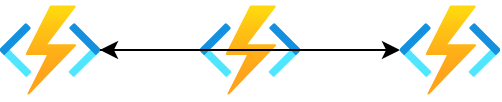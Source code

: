 <?xml version="1.0"?>
<mxfile>
    <diagram name="Azure Test Diagram" id="this-is-a-random-id">
        <mxGraphModel>
            <root>
                <mxCell id="0"/>
                <mxCell id="1" parent="0"/>
                <mxCell id="Funcion 1" style="image;aspect=fixed;html=1;points=[];align=center;fontSize=12;image=img/lib/azure2/compute/Function_Apps.svg;" parent="1" vertex="1">
                    <mxGeometry x="270" y="180" width="50" height="50" as="geometry"/>
                </mxCell>
                <mxCell id="gGgEx" style="image;aspect=fixed;html=1;points=[];align=center;fontSize=12;image=img/lib/azure2/compute/Function_Apps.svg;" parent="1" vertex="1">
                    <mxGeometry x="370" y="180" width="50" height="50" as="geometry"/>
                </mxCell>
                <mxCell id="AzureWebJobsStorage" style="image;aspect=fixed;html=1;points=[];align=center;fontSize=12;image=img/lib/azure2/compute/Function_Apps.svg;" parent="1" vertex="1">
                    <mxGeometry x="470" y="180" width="50" height="50" as="geometry"/>
                </mxCell>
                <mxCell id="uuid-arrow-0" style="edgeStyle=orthogonalEdgeStyle;rounded=0;orthogonalLoop=1;jettySize=auto;html=1;" parent="1" edge="1" source="gGgEx" target="Funcion 1">
                    <mxGeometry relative="1" as="geometry"/>
                </mxCell>
                <mxCell id="uuid-arrow-1" style="edgeStyle=orthogonalEdgeStyle;rounded=0;orthogonalLoop=1;jettySize=auto;html=1;" parent="1" edge="1" source="Funcion 1" target="AzureWebJobsStorage">
                    <mxGeometry relative="1" as="geometry"/>
                </mxCell>
            </root>
        </mxGraphModel>
    </diagram>
</mxfile>